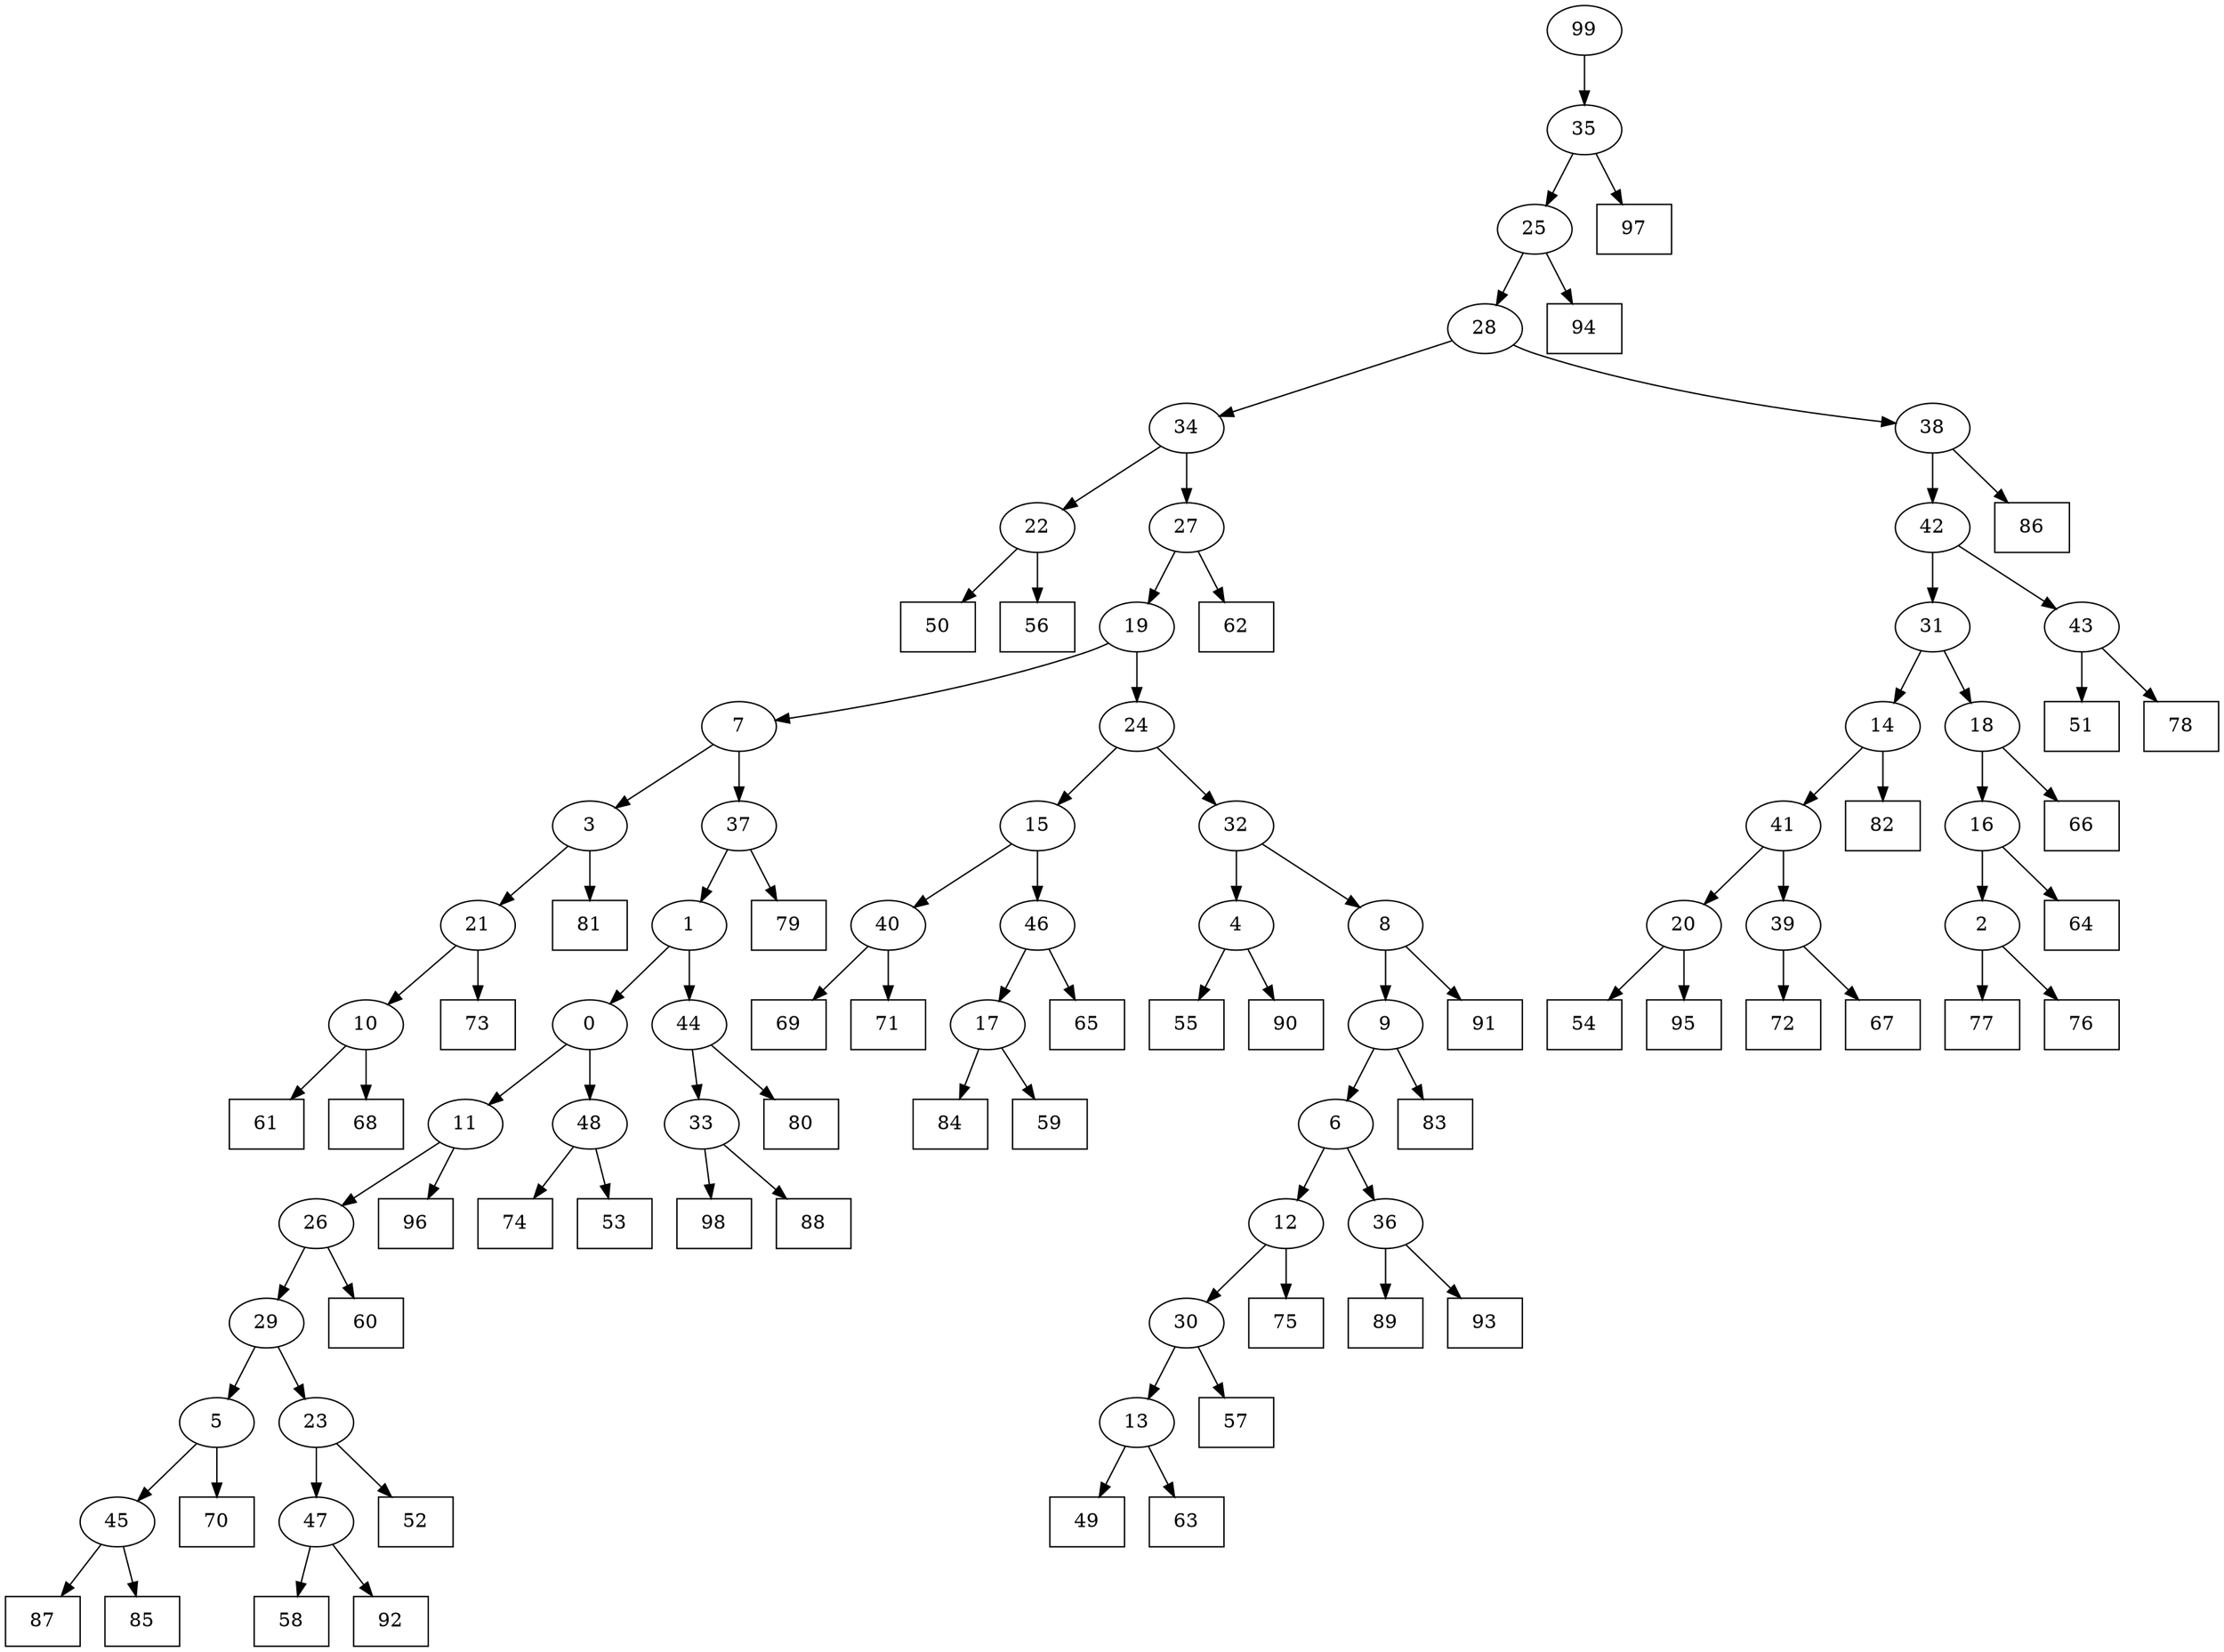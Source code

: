 digraph G {
0[label="0"];
1[label="1"];
2[label="2"];
3[label="3"];
4[label="4"];
5[label="5"];
6[label="6"];
7[label="7"];
8[label="8"];
9[label="9"];
10[label="10"];
11[label="11"];
12[label="12"];
13[label="13"];
14[label="14"];
15[label="15"];
16[label="16"];
17[label="17"];
18[label="18"];
19[label="19"];
20[label="20"];
21[label="21"];
22[label="22"];
23[label="23"];
24[label="24"];
25[label="25"];
26[label="26"];
27[label="27"];
28[label="28"];
29[label="29"];
30[label="30"];
31[label="31"];
32[label="32"];
33[label="33"];
34[label="34"];
35[label="35"];
36[label="36"];
37[label="37"];
38[label="38"];
39[label="39"];
40[label="40"];
41[label="41"];
42[label="42"];
43[label="43"];
44[label="44"];
45[label="45"];
46[label="46"];
47[label="47"];
48[label="48"];
49[shape=box,label="89"];
50[shape=box,label="54"];
51[shape=box,label="72"];
52[shape=box,label="49"];
53[shape=box,label="84"];
54[shape=box,label="77"];
55[shape=box,label="58"];
56[shape=box,label="76"];
57[shape=box,label="97"];
58[shape=box,label="59"];
59[shape=box,label="95"];
60[shape=box,label="52"];
61[shape=box,label="86"];
62[shape=box,label="61"];
63[shape=box,label="83"];
64[shape=box,label="63"];
65[shape=box,label="93"];
66[shape=box,label="50"];
67[shape=box,label="75"];
68[shape=box,label="57"];
69[shape=box,label="81"];
70[shape=box,label="92"];
71[shape=box,label="55"];
72[shape=box,label="91"];
73[shape=box,label="67"];
74[shape=box,label="87"];
75[shape=box,label="90"];
76[shape=box,label="65"];
77[shape=box,label="74"];
78[shape=box,label="82"];
79[shape=box,label="53"];
80[shape=box,label="69"];
81[shape=box,label="60"];
82[shape=box,label="85"];
83[shape=box,label="56"];
84[shape=box,label="73"];
85[shape=box,label="94"];
86[shape=box,label="68"];
87[shape=box,label="64"];
88[shape=box,label="71"];
89[shape=box,label="98"];
90[shape=box,label="88"];
91[shape=box,label="80"];
92[shape=box,label="96"];
93[shape=box,label="51"];
94[shape=box,label="78"];
95[shape=box,label="79"];
96[shape=box,label="66"];
97[shape=box,label="62"];
98[shape=box,label="70"];
99[label="99"];
40->88 ;
43->94 ;
22->83 ;
45->74 ;
4->75 ;
8->9 ;
4->71 ;
28->38 ;
47->55 ;
19->7 ;
25->85 ;
33->90 ;
36->65 ;
26->29 ;
43->93 ;
13->64 ;
39->51 ;
18->96 ;
27->19 ;
32->8 ;
8->72 ;
46->17 ;
44->91 ;
1->44 ;
48->79 ;
21->84 ;
11->92 ;
35->57 ;
3->21 ;
3->69 ;
30->13 ;
7->3 ;
29->5 ;
44->33 ;
33->89 ;
2->56 ;
14->41 ;
38->61 ;
41->39 ;
31->18 ;
99->35 ;
35->25 ;
45->82 ;
11->26 ;
26->81 ;
14->78 ;
37->1 ;
37->95 ;
36->49 ;
47->70 ;
12->67 ;
34->27 ;
27->97 ;
9->63 ;
10->62 ;
16->2 ;
31->14 ;
23->60 ;
17->58 ;
29->23 ;
23->47 ;
5->98 ;
6->12 ;
19->24 ;
41->20 ;
20->59 ;
24->32 ;
48->77 ;
5->45 ;
18->16 ;
16->87 ;
15->40 ;
40->80 ;
32->4 ;
42->31 ;
9->6 ;
6->36 ;
17->53 ;
21->10 ;
10->86 ;
7->37 ;
12->30 ;
39->73 ;
46->76 ;
0->48 ;
25->28 ;
28->34 ;
13->52 ;
38->42 ;
42->43 ;
2->54 ;
24->15 ;
15->46 ;
30->68 ;
34->22 ;
22->66 ;
20->50 ;
1->0 ;
0->11 ;
}
